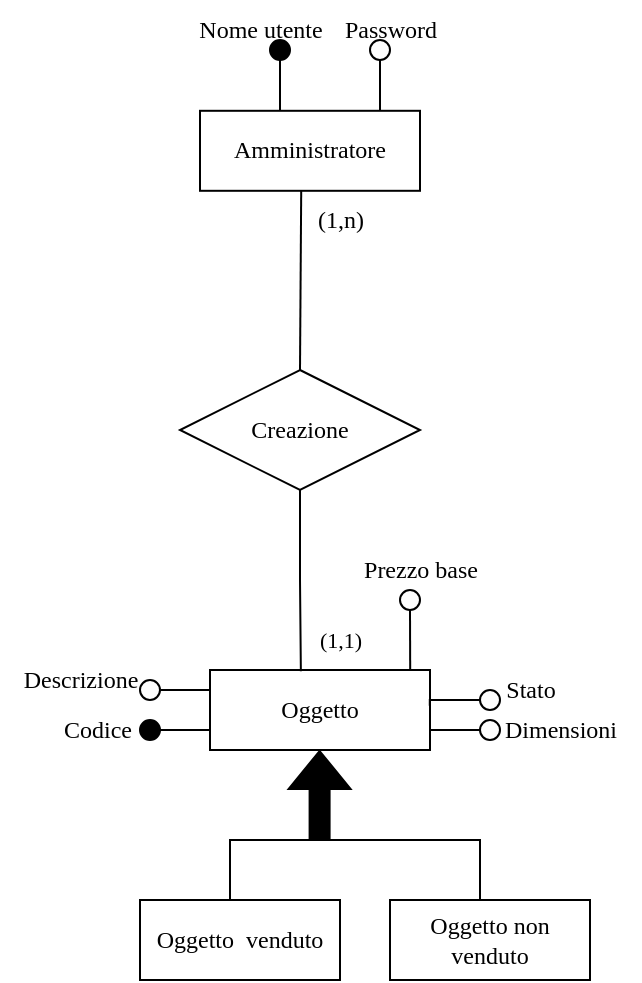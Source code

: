 <mxfile version="27.0.9">
  <diagram id="R2lEEEUBdFMjLlhIrx00" name="Page-1">
    <mxGraphModel dx="1034" dy="540" grid="1" gridSize="10" guides="1" tooltips="1" connect="1" arrows="1" fold="1" page="1" pageScale="1" pageWidth="850" pageHeight="1100" math="0" shadow="0" extFonts="Permanent Marker^https://fonts.googleapis.com/css?family=Permanent+Marker">
      <root>
        <mxCell id="0" />
        <mxCell id="1" parent="0" />
        <mxCell id="gNgFz4haOFsRgrcj9hvQ-1" style="edgeStyle=orthogonalEdgeStyle;shape=connector;rounded=0;orthogonalLoop=1;jettySize=auto;html=1;exitX=0.5;exitY=1;exitDx=0;exitDy=0;entryX=0.91;entryY=0.003;entryDx=0;entryDy=0;entryPerimeter=0;strokeColor=default;align=center;verticalAlign=middle;fontFamily=Times New Roman;fontSize=7;fontColor=default;labelBackgroundColor=default;autosize=1;resizable=0;startFill=0;endArrow=none;" parent="1" source="gNgFz4haOFsRgrcj9hvQ-9" target="gNgFz4haOFsRgrcj9hvQ-5" edge="1">
          <mxGeometry relative="1" as="geometry" />
        </mxCell>
        <mxCell id="gNgFz4haOFsRgrcj9hvQ-4" style="edgeStyle=orthogonalEdgeStyle;shape=connector;rounded=0;orthogonalLoop=1;jettySize=auto;html=1;exitX=0;exitY=0.75;exitDx=0;exitDy=0;entryX=1;entryY=0.5;entryDx=0;entryDy=0;strokeColor=default;align=center;verticalAlign=middle;fontFamily=Times New Roman;fontSize=11;fontColor=default;labelBackgroundColor=default;startFill=0;endArrow=none;" parent="1" source="gNgFz4haOFsRgrcj9hvQ-5" target="gNgFz4haOFsRgrcj9hvQ-6" edge="1">
          <mxGeometry relative="1" as="geometry" />
        </mxCell>
        <mxCell id="gNgFz4haOFsRgrcj9hvQ-5" value="Oggetto" style="whiteSpace=wrap;html=1;align=center;fontFamily=Times New Roman;" parent="1" vertex="1">
          <mxGeometry x="295" y="515" width="110" height="40" as="geometry" />
        </mxCell>
        <mxCell id="gNgFz4haOFsRgrcj9hvQ-6" value="" style="ellipse;whiteSpace=wrap;html=1;aspect=fixed;fillColor=#000000;fontFamily=Times New Roman;" parent="1" vertex="1">
          <mxGeometry x="260" y="540" width="10" height="10" as="geometry" />
        </mxCell>
        <mxCell id="gNgFz4haOFsRgrcj9hvQ-7" value="" style="ellipse;whiteSpace=wrap;html=1;aspect=fixed;fontFamily=Times New Roman;" parent="1" vertex="1">
          <mxGeometry x="260" y="520" width="10" height="10" as="geometry" />
        </mxCell>
        <mxCell id="gNgFz4haOFsRgrcj9hvQ-8" value="" style="ellipse;whiteSpace=wrap;html=1;aspect=fixed;fontFamily=Times New Roman;" parent="1" vertex="1">
          <mxGeometry x="430" y="525" width="10" height="10" as="geometry" />
        </mxCell>
        <mxCell id="gNgFz4haOFsRgrcj9hvQ-9" value="" style="ellipse;whiteSpace=wrap;html=1;aspect=fixed;fontFamily=Times New Roman;" parent="1" vertex="1">
          <mxGeometry x="390" y="475" width="10" height="10" as="geometry" />
        </mxCell>
        <mxCell id="h9At-hyNBGL_NxZkHdia-23" style="edgeStyle=orthogonalEdgeStyle;rounded=0;orthogonalLoop=1;jettySize=auto;html=1;exitX=0;exitY=0.5;exitDx=0;exitDy=0;entryX=1;entryY=0.75;entryDx=0;entryDy=0;endArrow=none;startFill=0;" edge="1" parent="1" source="gNgFz4haOFsRgrcj9hvQ-10" target="gNgFz4haOFsRgrcj9hvQ-5">
          <mxGeometry relative="1" as="geometry" />
        </mxCell>
        <mxCell id="gNgFz4haOFsRgrcj9hvQ-10" value="" style="ellipse;whiteSpace=wrap;html=1;aspect=fixed;fontFamily=Times New Roman;" parent="1" vertex="1">
          <mxGeometry x="430" y="540" width="10" height="10" as="geometry" />
        </mxCell>
        <mxCell id="gNgFz4haOFsRgrcj9hvQ-11" value="Codice&amp;nbsp;" style="text;html=1;align=center;verticalAlign=middle;resizable=0;points=[];autosize=1;strokeColor=none;fillColor=none;fontFamily=Times New Roman;fontSize=12;fontColor=default;labelBackgroundColor=default;" parent="1" vertex="1">
          <mxGeometry x="210" y="530" width="60" height="30" as="geometry" />
        </mxCell>
        <mxCell id="gNgFz4haOFsRgrcj9hvQ-12" value="Descrizione" style="text;html=1;align=center;verticalAlign=middle;resizable=0;points=[];autosize=1;strokeColor=none;fillColor=none;fontFamily=Times New Roman;fontSize=12;fontColor=default;labelBackgroundColor=default;" parent="1" vertex="1">
          <mxGeometry x="190" y="505" width="80" height="30" as="geometry" />
        </mxCell>
        <mxCell id="gNgFz4haOFsRgrcj9hvQ-13" value="(1,1)" style="text;html=1;align=center;verticalAlign=middle;resizable=0;points=[];autosize=1;strokeColor=none;fillColor=none;fontFamily=Times New Roman;fontSize=11;fontColor=default;labelBackgroundColor=default;" parent="1" vertex="1">
          <mxGeometry x="340" y="485" width="40" height="30" as="geometry" />
        </mxCell>
        <mxCell id="gNgFz4haOFsRgrcj9hvQ-14" value="Dimensioni" style="text;html=1;align=center;verticalAlign=middle;resizable=0;points=[];autosize=1;strokeColor=none;fillColor=none;fontFamily=Times New Roman;fontSize=12;fontColor=default;labelBackgroundColor=default;" parent="1" vertex="1">
          <mxGeometry x="430" y="530" width="80" height="30" as="geometry" />
        </mxCell>
        <mxCell id="gNgFz4haOFsRgrcj9hvQ-15" value="Stato" style="text;html=1;align=center;verticalAlign=middle;resizable=0;points=[];autosize=1;strokeColor=none;fillColor=none;fontFamily=Times New Roman;fontSize=12;fontColor=default;labelBackgroundColor=default;" parent="1" vertex="1">
          <mxGeometry x="430" y="510" width="50" height="30" as="geometry" />
        </mxCell>
        <mxCell id="gNgFz4haOFsRgrcj9hvQ-16" value="Amministratore" style="whiteSpace=wrap;html=1;align=center;fontFamily=Times New Roman;" parent="1" vertex="1">
          <mxGeometry x="290" y="235.4" width="110" height="40" as="geometry" />
        </mxCell>
        <mxCell id="gNgFz4haOFsRgrcj9hvQ-17" value="Creazione" style="shape=rhombus;perimeter=rhombusPerimeter;whiteSpace=wrap;html=1;align=center;fontFamily=Times New Roman;" parent="1" vertex="1">
          <mxGeometry x="280" y="365" width="120" height="60" as="geometry" />
        </mxCell>
        <mxCell id="gNgFz4haOFsRgrcj9hvQ-19" value="(1,n)" style="text;html=1;align=center;verticalAlign=middle;resizable=0;points=[];autosize=1;strokeColor=none;fillColor=none;fontFamily=Times New Roman;fontSize=12;fontColor=default;labelBackgroundColor=default;" parent="1" vertex="1">
          <mxGeometry x="335" y="275.4" width="50" height="30" as="geometry" />
        </mxCell>
        <mxCell id="gNgFz4haOFsRgrcj9hvQ-20" style="edgeStyle=orthogonalEdgeStyle;shape=connector;rounded=0;orthogonalLoop=1;jettySize=auto;html=1;exitX=0.5;exitY=1;exitDx=0;exitDy=0;entryX=0.25;entryY=0;entryDx=0;entryDy=0;strokeColor=default;align=center;verticalAlign=middle;fontFamily=Times New Roman;fontSize=11;fontColor=default;labelBackgroundColor=default;startFill=0;endArrow=none;" parent="1" edge="1">
          <mxGeometry relative="1" as="geometry">
            <mxPoint x="330" y="205" as="sourcePoint" />
            <mxPoint x="330" y="235" as="targetPoint" />
          </mxGeometry>
        </mxCell>
        <mxCell id="gNgFz4haOFsRgrcj9hvQ-21" value="&lt;font&gt;Nome utente&lt;/font&gt;" style="text;html=1;align=center;verticalAlign=middle;resizable=0;points=[];autosize=1;strokeColor=none;fillColor=none;fontSize=12;fontFamily=Times New Roman;" parent="1" vertex="1">
          <mxGeometry x="275" y="180" width="90" height="30" as="geometry" />
        </mxCell>
        <mxCell id="gNgFz4haOFsRgrcj9hvQ-22" style="edgeStyle=orthogonalEdgeStyle;shape=connector;rounded=0;orthogonalLoop=1;jettySize=auto;html=1;exitX=0.5;exitY=1;exitDx=0;exitDy=0;entryX=0.75;entryY=0;entryDx=0;entryDy=0;strokeColor=default;align=center;verticalAlign=middle;fontFamily=Times New Roman;fontSize=11;fontColor=default;labelBackgroundColor=default;startFill=0;endArrow=none;" parent="1" edge="1">
          <mxGeometry relative="1" as="geometry">
            <mxPoint x="380" y="205" as="sourcePoint" />
            <mxPoint x="380" y="235" as="targetPoint" />
          </mxGeometry>
        </mxCell>
        <mxCell id="gNgFz4haOFsRgrcj9hvQ-23" value="" style="ellipse;whiteSpace=wrap;html=1;aspect=fixed;fillColor=#000000;fontFamily=Times New Roman;" parent="1" vertex="1">
          <mxGeometry x="325" y="200" width="10" height="10" as="geometry" />
        </mxCell>
        <mxCell id="gNgFz4haOFsRgrcj9hvQ-24" value="" style="ellipse;whiteSpace=wrap;html=1;aspect=fixed;fontFamily=Times New Roman;" parent="1" vertex="1">
          <mxGeometry x="375" y="200" width="10" height="10" as="geometry" />
        </mxCell>
        <mxCell id="gNgFz4haOFsRgrcj9hvQ-25" value="&lt;font&gt;Password&lt;/font&gt;" style="text;html=1;align=center;verticalAlign=middle;resizable=0;points=[];autosize=1;strokeColor=none;fillColor=none;fontSize=12;fontFamily=Times New Roman;" parent="1" vertex="1">
          <mxGeometry x="350" y="180" width="70" height="30" as="geometry" />
        </mxCell>
        <mxCell id="gNgFz4haOFsRgrcj9hvQ-26" style="edgeStyle=orthogonalEdgeStyle;shape=connector;rounded=0;orthogonalLoop=1;jettySize=auto;html=1;exitX=0;exitY=0.25;exitDx=0;exitDy=0;entryX=1.003;entryY=0.684;entryDx=0;entryDy=0;entryPerimeter=0;strokeColor=default;align=center;verticalAlign=middle;fontFamily=Times New Roman;fontSize=11;fontColor=default;labelBackgroundColor=default;startFill=0;endArrow=none;" parent="1" source="gNgFz4haOFsRgrcj9hvQ-5" target="gNgFz4haOFsRgrcj9hvQ-12" edge="1">
          <mxGeometry relative="1" as="geometry" />
        </mxCell>
        <mxCell id="gNgFz4haOFsRgrcj9hvQ-27" style="edgeStyle=orthogonalEdgeStyle;shape=connector;rounded=0;orthogonalLoop=1;jettySize=auto;html=1;exitX=0.5;exitY=1;exitDx=0;exitDy=0;entryX=0.413;entryY=0.017;entryDx=0;entryDy=0;entryPerimeter=0;strokeColor=default;align=center;verticalAlign=middle;fontFamily=Times New Roman;fontSize=11;fontColor=default;labelBackgroundColor=default;startFill=0;endArrow=none;" parent="1" source="gNgFz4haOFsRgrcj9hvQ-17" target="gNgFz4haOFsRgrcj9hvQ-5" edge="1">
          <mxGeometry relative="1" as="geometry" />
        </mxCell>
        <mxCell id="gNgFz4haOFsRgrcj9hvQ-28" value="&lt;font&gt;Prezzo base&lt;/font&gt;" style="text;html=1;align=center;verticalAlign=middle;resizable=0;points=[];autosize=1;strokeColor=none;fillColor=none;fontFamily=Times New Roman;fontSize=12;fontColor=default;labelBackgroundColor=default;" parent="1" vertex="1">
          <mxGeometry x="360" y="450" width="80" height="30" as="geometry" />
        </mxCell>
        <mxCell id="gNgFz4haOFsRgrcj9hvQ-30" value="" style="endArrow=none;html=1;rounded=0;exitX=0.5;exitY=0;exitDx=0;exitDy=0;entryX=0.46;entryY=1.001;entryDx=0;entryDy=0;entryPerimeter=0;" parent="1" source="gNgFz4haOFsRgrcj9hvQ-17" target="gNgFz4haOFsRgrcj9hvQ-16" edge="1">
          <mxGeometry width="50" height="50" relative="1" as="geometry">
            <mxPoint x="360" y="300" as="sourcePoint" />
            <mxPoint x="410" y="250" as="targetPoint" />
          </mxGeometry>
        </mxCell>
        <mxCell id="h9At-hyNBGL_NxZkHdia-18" style="edgeStyle=orthogonalEdgeStyle;rounded=0;orthogonalLoop=1;jettySize=auto;html=1;exitX=0.5;exitY=0;exitDx=0;exitDy=0;endArrow=none;startFill=0;" edge="1" parent="1">
          <mxGeometry relative="1" as="geometry">
            <mxPoint x="355" y="600" as="targetPoint" />
            <Array as="points">
              <mxPoint x="305" y="600" />
            </Array>
            <mxPoint x="305" y="630" as="sourcePoint" />
          </mxGeometry>
        </mxCell>
        <mxCell id="h9At-hyNBGL_NxZkHdia-19" style="edgeStyle=orthogonalEdgeStyle;rounded=0;orthogonalLoop=1;jettySize=auto;html=1;exitX=0.5;exitY=0;exitDx=0;exitDy=0;endArrow=none;startFill=0;" edge="1" parent="1">
          <mxGeometry relative="1" as="geometry">
            <mxPoint x="350" y="600" as="targetPoint" />
            <Array as="points">
              <mxPoint x="430" y="600" />
            </Array>
            <mxPoint x="430" y="630" as="sourcePoint" />
          </mxGeometry>
        </mxCell>
        <mxCell id="h9At-hyNBGL_NxZkHdia-20" value="&lt;font face=&quot;Times New Roman&quot;&gt;Oggetto&amp;nbsp; venduto&lt;/font&gt;" style="whiteSpace=wrap;html=1;align=center;" vertex="1" parent="1">
          <mxGeometry x="260" y="630" width="100" height="40" as="geometry" />
        </mxCell>
        <mxCell id="h9At-hyNBGL_NxZkHdia-21" value="" style="shape=flexArrow;endArrow=classic;html=1;rounded=0;entryX=0.5;entryY=1;entryDx=0;entryDy=0;labelBackgroundColor=none;fillColor=#000000;" edge="1" parent="1">
          <mxGeometry width="50" height="50" relative="1" as="geometry">
            <mxPoint x="349.8" y="600" as="sourcePoint" />
            <mxPoint x="349.8" y="555" as="targetPoint" />
          </mxGeometry>
        </mxCell>
        <mxCell id="h9At-hyNBGL_NxZkHdia-22" style="edgeStyle=orthogonalEdgeStyle;rounded=0;orthogonalLoop=1;jettySize=auto;html=1;exitX=0;exitY=0.5;exitDx=0;exitDy=0;entryX=0.999;entryY=0.447;entryDx=0;entryDy=0;entryPerimeter=0;endArrow=none;startFill=0;" edge="1" parent="1" source="gNgFz4haOFsRgrcj9hvQ-8" target="gNgFz4haOFsRgrcj9hvQ-5">
          <mxGeometry relative="1" as="geometry" />
        </mxCell>
        <mxCell id="h9At-hyNBGL_NxZkHdia-24" value="&lt;font face=&quot;Times New Roman&quot;&gt;Oggetto non venduto&lt;/font&gt;" style="whiteSpace=wrap;html=1;align=center;" vertex="1" parent="1">
          <mxGeometry x="385" y="630" width="100" height="40" as="geometry" />
        </mxCell>
      </root>
    </mxGraphModel>
  </diagram>
</mxfile>
